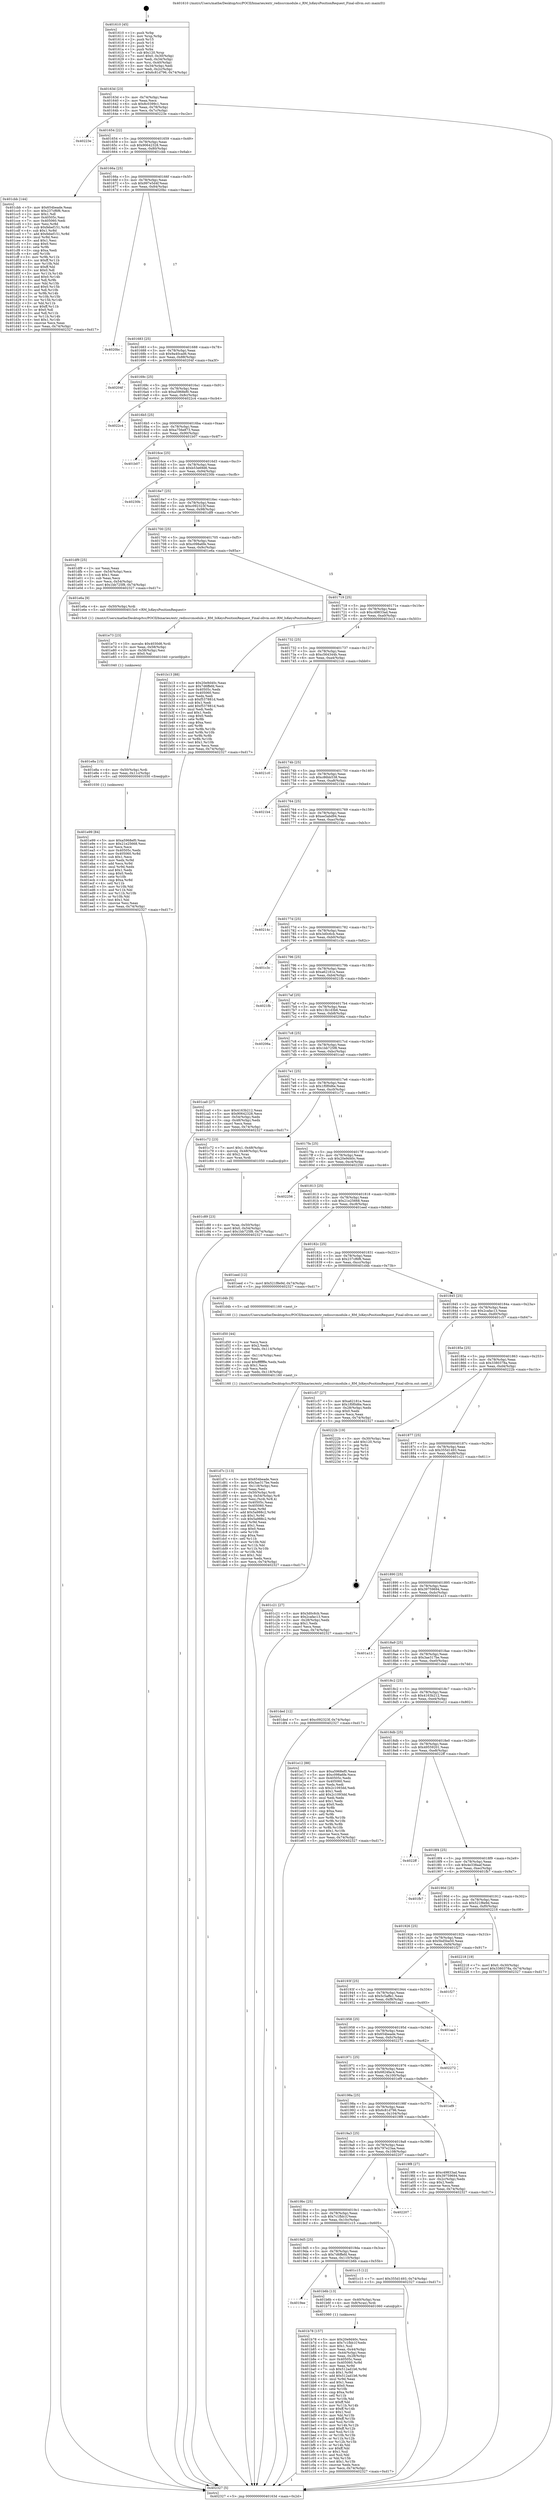 digraph "0x401610" {
  label = "0x401610 (/mnt/c/Users/mathe/Desktop/tcc/POCII/binaries/extr_redissrcmodule.c_RM_IsKeysPositionRequest_Final-ollvm.out::main(0))"
  labelloc = "t"
  node[shape=record]

  Entry [label="",width=0.3,height=0.3,shape=circle,fillcolor=black,style=filled]
  "0x40163d" [label="{
     0x40163d [23]\l
     | [instrs]\l
     &nbsp;&nbsp;0x40163d \<+3\>: mov -0x74(%rbp),%eax\l
     &nbsp;&nbsp;0x401640 \<+2\>: mov %eax,%ecx\l
     &nbsp;&nbsp;0x401642 \<+6\>: sub $0x8c0399c1,%ecx\l
     &nbsp;&nbsp;0x401648 \<+3\>: mov %eax,-0x78(%rbp)\l
     &nbsp;&nbsp;0x40164b \<+3\>: mov %ecx,-0x7c(%rbp)\l
     &nbsp;&nbsp;0x40164e \<+6\>: je 000000000040223e \<main+0xc2e\>\l
  }"]
  "0x40223e" [label="{
     0x40223e\l
  }", style=dashed]
  "0x401654" [label="{
     0x401654 [22]\l
     | [instrs]\l
     &nbsp;&nbsp;0x401654 \<+5\>: jmp 0000000000401659 \<main+0x49\>\l
     &nbsp;&nbsp;0x401659 \<+3\>: mov -0x78(%rbp),%eax\l
     &nbsp;&nbsp;0x40165c \<+5\>: sub $0x90642328,%eax\l
     &nbsp;&nbsp;0x401661 \<+3\>: mov %eax,-0x80(%rbp)\l
     &nbsp;&nbsp;0x401664 \<+6\>: je 0000000000401cbb \<main+0x6ab\>\l
  }"]
  Exit [label="",width=0.3,height=0.3,shape=circle,fillcolor=black,style=filled,peripheries=2]
  "0x401cbb" [label="{
     0x401cbb [144]\l
     | [instrs]\l
     &nbsp;&nbsp;0x401cbb \<+5\>: mov $0x654beade,%eax\l
     &nbsp;&nbsp;0x401cc0 \<+5\>: mov $0x237cf6f6,%ecx\l
     &nbsp;&nbsp;0x401cc5 \<+2\>: mov $0x1,%dl\l
     &nbsp;&nbsp;0x401cc7 \<+7\>: mov 0x40505c,%esi\l
     &nbsp;&nbsp;0x401cce \<+7\>: mov 0x405060,%edi\l
     &nbsp;&nbsp;0x401cd5 \<+3\>: mov %esi,%r8d\l
     &nbsp;&nbsp;0x401cd8 \<+7\>: sub $0xfebef151,%r8d\l
     &nbsp;&nbsp;0x401cdf \<+4\>: sub $0x1,%r8d\l
     &nbsp;&nbsp;0x401ce3 \<+7\>: add $0xfebef151,%r8d\l
     &nbsp;&nbsp;0x401cea \<+4\>: imul %r8d,%esi\l
     &nbsp;&nbsp;0x401cee \<+3\>: and $0x1,%esi\l
     &nbsp;&nbsp;0x401cf1 \<+3\>: cmp $0x0,%esi\l
     &nbsp;&nbsp;0x401cf4 \<+4\>: sete %r9b\l
     &nbsp;&nbsp;0x401cf8 \<+3\>: cmp $0xa,%edi\l
     &nbsp;&nbsp;0x401cfb \<+4\>: setl %r10b\l
     &nbsp;&nbsp;0x401cff \<+3\>: mov %r9b,%r11b\l
     &nbsp;&nbsp;0x401d02 \<+4\>: xor $0xff,%r11b\l
     &nbsp;&nbsp;0x401d06 \<+3\>: mov %r10b,%bl\l
     &nbsp;&nbsp;0x401d09 \<+3\>: xor $0xff,%bl\l
     &nbsp;&nbsp;0x401d0c \<+3\>: xor $0x0,%dl\l
     &nbsp;&nbsp;0x401d0f \<+3\>: mov %r11b,%r14b\l
     &nbsp;&nbsp;0x401d12 \<+4\>: and $0x0,%r14b\l
     &nbsp;&nbsp;0x401d16 \<+3\>: and %dl,%r9b\l
     &nbsp;&nbsp;0x401d19 \<+3\>: mov %bl,%r15b\l
     &nbsp;&nbsp;0x401d1c \<+4\>: and $0x0,%r15b\l
     &nbsp;&nbsp;0x401d20 \<+3\>: and %dl,%r10b\l
     &nbsp;&nbsp;0x401d23 \<+3\>: or %r9b,%r14b\l
     &nbsp;&nbsp;0x401d26 \<+3\>: or %r10b,%r15b\l
     &nbsp;&nbsp;0x401d29 \<+3\>: xor %r15b,%r14b\l
     &nbsp;&nbsp;0x401d2c \<+3\>: or %bl,%r11b\l
     &nbsp;&nbsp;0x401d2f \<+4\>: xor $0xff,%r11b\l
     &nbsp;&nbsp;0x401d33 \<+3\>: or $0x0,%dl\l
     &nbsp;&nbsp;0x401d36 \<+3\>: and %dl,%r11b\l
     &nbsp;&nbsp;0x401d39 \<+3\>: or %r11b,%r14b\l
     &nbsp;&nbsp;0x401d3c \<+4\>: test $0x1,%r14b\l
     &nbsp;&nbsp;0x401d40 \<+3\>: cmovne %ecx,%eax\l
     &nbsp;&nbsp;0x401d43 \<+3\>: mov %eax,-0x74(%rbp)\l
     &nbsp;&nbsp;0x401d46 \<+5\>: jmp 0000000000402327 \<main+0xd17\>\l
  }"]
  "0x40166a" [label="{
     0x40166a [25]\l
     | [instrs]\l
     &nbsp;&nbsp;0x40166a \<+5\>: jmp 000000000040166f \<main+0x5f\>\l
     &nbsp;&nbsp;0x40166f \<+3\>: mov -0x78(%rbp),%eax\l
     &nbsp;&nbsp;0x401672 \<+5\>: sub $0x997e5d4f,%eax\l
     &nbsp;&nbsp;0x401677 \<+6\>: mov %eax,-0x84(%rbp)\l
     &nbsp;&nbsp;0x40167d \<+6\>: je 00000000004020bc \<main+0xaac\>\l
  }"]
  "0x401e99" [label="{
     0x401e99 [84]\l
     | [instrs]\l
     &nbsp;&nbsp;0x401e99 \<+5\>: mov $0xa5968ef0,%eax\l
     &nbsp;&nbsp;0x401e9e \<+5\>: mov $0x21e25668,%esi\l
     &nbsp;&nbsp;0x401ea3 \<+2\>: xor %ecx,%ecx\l
     &nbsp;&nbsp;0x401ea5 \<+7\>: mov 0x40505c,%edx\l
     &nbsp;&nbsp;0x401eac \<+8\>: mov 0x405060,%r8d\l
     &nbsp;&nbsp;0x401eb4 \<+3\>: sub $0x1,%ecx\l
     &nbsp;&nbsp;0x401eb7 \<+3\>: mov %edx,%r9d\l
     &nbsp;&nbsp;0x401eba \<+3\>: add %ecx,%r9d\l
     &nbsp;&nbsp;0x401ebd \<+4\>: imul %r9d,%edx\l
     &nbsp;&nbsp;0x401ec1 \<+3\>: and $0x1,%edx\l
     &nbsp;&nbsp;0x401ec4 \<+3\>: cmp $0x0,%edx\l
     &nbsp;&nbsp;0x401ec7 \<+4\>: sete %r10b\l
     &nbsp;&nbsp;0x401ecb \<+4\>: cmp $0xa,%r8d\l
     &nbsp;&nbsp;0x401ecf \<+4\>: setl %r11b\l
     &nbsp;&nbsp;0x401ed3 \<+3\>: mov %r10b,%bl\l
     &nbsp;&nbsp;0x401ed6 \<+3\>: and %r11b,%bl\l
     &nbsp;&nbsp;0x401ed9 \<+3\>: xor %r11b,%r10b\l
     &nbsp;&nbsp;0x401edc \<+3\>: or %r10b,%bl\l
     &nbsp;&nbsp;0x401edf \<+3\>: test $0x1,%bl\l
     &nbsp;&nbsp;0x401ee2 \<+3\>: cmovne %esi,%eax\l
     &nbsp;&nbsp;0x401ee5 \<+3\>: mov %eax,-0x74(%rbp)\l
     &nbsp;&nbsp;0x401ee8 \<+5\>: jmp 0000000000402327 \<main+0xd17\>\l
  }"]
  "0x4020bc" [label="{
     0x4020bc\l
  }", style=dashed]
  "0x401683" [label="{
     0x401683 [25]\l
     | [instrs]\l
     &nbsp;&nbsp;0x401683 \<+5\>: jmp 0000000000401688 \<main+0x78\>\l
     &nbsp;&nbsp;0x401688 \<+3\>: mov -0x78(%rbp),%eax\l
     &nbsp;&nbsp;0x40168b \<+5\>: sub $0x9a40cad6,%eax\l
     &nbsp;&nbsp;0x401690 \<+6\>: mov %eax,-0x88(%rbp)\l
     &nbsp;&nbsp;0x401696 \<+6\>: je 000000000040204f \<main+0xa3f\>\l
  }"]
  "0x401e8a" [label="{
     0x401e8a [15]\l
     | [instrs]\l
     &nbsp;&nbsp;0x401e8a \<+4\>: mov -0x50(%rbp),%rdi\l
     &nbsp;&nbsp;0x401e8e \<+6\>: mov %eax,-0x11c(%rbp)\l
     &nbsp;&nbsp;0x401e94 \<+5\>: call 0000000000401030 \<free@plt\>\l
     | [calls]\l
     &nbsp;&nbsp;0x401030 \{1\} (unknown)\l
  }"]
  "0x40204f" [label="{
     0x40204f\l
  }", style=dashed]
  "0x40169c" [label="{
     0x40169c [25]\l
     | [instrs]\l
     &nbsp;&nbsp;0x40169c \<+5\>: jmp 00000000004016a1 \<main+0x91\>\l
     &nbsp;&nbsp;0x4016a1 \<+3\>: mov -0x78(%rbp),%eax\l
     &nbsp;&nbsp;0x4016a4 \<+5\>: sub $0xa5968ef0,%eax\l
     &nbsp;&nbsp;0x4016a9 \<+6\>: mov %eax,-0x8c(%rbp)\l
     &nbsp;&nbsp;0x4016af \<+6\>: je 00000000004022c4 \<main+0xcb4\>\l
  }"]
  "0x401e73" [label="{
     0x401e73 [23]\l
     | [instrs]\l
     &nbsp;&nbsp;0x401e73 \<+10\>: movabs $0x4030d6,%rdi\l
     &nbsp;&nbsp;0x401e7d \<+3\>: mov %eax,-0x58(%rbp)\l
     &nbsp;&nbsp;0x401e80 \<+3\>: mov -0x58(%rbp),%esi\l
     &nbsp;&nbsp;0x401e83 \<+2\>: mov $0x0,%al\l
     &nbsp;&nbsp;0x401e85 \<+5\>: call 0000000000401040 \<printf@plt\>\l
     | [calls]\l
     &nbsp;&nbsp;0x401040 \{1\} (unknown)\l
  }"]
  "0x4022c4" [label="{
     0x4022c4\l
  }", style=dashed]
  "0x4016b5" [label="{
     0x4016b5 [25]\l
     | [instrs]\l
     &nbsp;&nbsp;0x4016b5 \<+5\>: jmp 00000000004016ba \<main+0xaa\>\l
     &nbsp;&nbsp;0x4016ba \<+3\>: mov -0x78(%rbp),%eax\l
     &nbsp;&nbsp;0x4016bd \<+5\>: sub $0xa756e873,%eax\l
     &nbsp;&nbsp;0x4016c2 \<+6\>: mov %eax,-0x90(%rbp)\l
     &nbsp;&nbsp;0x4016c8 \<+6\>: je 0000000000401b07 \<main+0x4f7\>\l
  }"]
  "0x401d7c" [label="{
     0x401d7c [113]\l
     | [instrs]\l
     &nbsp;&nbsp;0x401d7c \<+5\>: mov $0x654beade,%ecx\l
     &nbsp;&nbsp;0x401d81 \<+5\>: mov $0x3ae317be,%edx\l
     &nbsp;&nbsp;0x401d86 \<+6\>: mov -0x118(%rbp),%esi\l
     &nbsp;&nbsp;0x401d8c \<+3\>: imul %eax,%esi\l
     &nbsp;&nbsp;0x401d8f \<+4\>: mov -0x50(%rbp),%rdi\l
     &nbsp;&nbsp;0x401d93 \<+4\>: movslq -0x54(%rbp),%r8\l
     &nbsp;&nbsp;0x401d97 \<+4\>: mov %esi,(%rdi,%r8,4)\l
     &nbsp;&nbsp;0x401d9b \<+7\>: mov 0x40505c,%eax\l
     &nbsp;&nbsp;0x401da2 \<+7\>: mov 0x405060,%esi\l
     &nbsp;&nbsp;0x401da9 \<+3\>: mov %eax,%r9d\l
     &nbsp;&nbsp;0x401dac \<+7\>: add $0x5a988c2,%r9d\l
     &nbsp;&nbsp;0x401db3 \<+4\>: sub $0x1,%r9d\l
     &nbsp;&nbsp;0x401db7 \<+7\>: sub $0x5a988c2,%r9d\l
     &nbsp;&nbsp;0x401dbe \<+4\>: imul %r9d,%eax\l
     &nbsp;&nbsp;0x401dc2 \<+3\>: and $0x1,%eax\l
     &nbsp;&nbsp;0x401dc5 \<+3\>: cmp $0x0,%eax\l
     &nbsp;&nbsp;0x401dc8 \<+4\>: sete %r10b\l
     &nbsp;&nbsp;0x401dcc \<+3\>: cmp $0xa,%esi\l
     &nbsp;&nbsp;0x401dcf \<+4\>: setl %r11b\l
     &nbsp;&nbsp;0x401dd3 \<+3\>: mov %r10b,%bl\l
     &nbsp;&nbsp;0x401dd6 \<+3\>: and %r11b,%bl\l
     &nbsp;&nbsp;0x401dd9 \<+3\>: xor %r11b,%r10b\l
     &nbsp;&nbsp;0x401ddc \<+3\>: or %r10b,%bl\l
     &nbsp;&nbsp;0x401ddf \<+3\>: test $0x1,%bl\l
     &nbsp;&nbsp;0x401de2 \<+3\>: cmovne %edx,%ecx\l
     &nbsp;&nbsp;0x401de5 \<+3\>: mov %ecx,-0x74(%rbp)\l
     &nbsp;&nbsp;0x401de8 \<+5\>: jmp 0000000000402327 \<main+0xd17\>\l
  }"]
  "0x401b07" [label="{
     0x401b07\l
  }", style=dashed]
  "0x4016ce" [label="{
     0x4016ce [25]\l
     | [instrs]\l
     &nbsp;&nbsp;0x4016ce \<+5\>: jmp 00000000004016d3 \<main+0xc3\>\l
     &nbsp;&nbsp;0x4016d3 \<+3\>: mov -0x78(%rbp),%eax\l
     &nbsp;&nbsp;0x4016d6 \<+5\>: sub $0xb53e69d6,%eax\l
     &nbsp;&nbsp;0x4016db \<+6\>: mov %eax,-0x94(%rbp)\l
     &nbsp;&nbsp;0x4016e1 \<+6\>: je 000000000040230b \<main+0xcfb\>\l
  }"]
  "0x401d50" [label="{
     0x401d50 [44]\l
     | [instrs]\l
     &nbsp;&nbsp;0x401d50 \<+2\>: xor %ecx,%ecx\l
     &nbsp;&nbsp;0x401d52 \<+5\>: mov $0x2,%edx\l
     &nbsp;&nbsp;0x401d57 \<+6\>: mov %edx,-0x114(%rbp)\l
     &nbsp;&nbsp;0x401d5d \<+1\>: cltd\l
     &nbsp;&nbsp;0x401d5e \<+6\>: mov -0x114(%rbp),%esi\l
     &nbsp;&nbsp;0x401d64 \<+2\>: idiv %esi\l
     &nbsp;&nbsp;0x401d66 \<+6\>: imul $0xfffffffe,%edx,%edx\l
     &nbsp;&nbsp;0x401d6c \<+3\>: sub $0x1,%ecx\l
     &nbsp;&nbsp;0x401d6f \<+2\>: sub %ecx,%edx\l
     &nbsp;&nbsp;0x401d71 \<+6\>: mov %edx,-0x118(%rbp)\l
     &nbsp;&nbsp;0x401d77 \<+5\>: call 0000000000401160 \<next_i\>\l
     | [calls]\l
     &nbsp;&nbsp;0x401160 \{1\} (/mnt/c/Users/mathe/Desktop/tcc/POCII/binaries/extr_redissrcmodule.c_RM_IsKeysPositionRequest_Final-ollvm.out::next_i)\l
  }"]
  "0x40230b" [label="{
     0x40230b\l
  }", style=dashed]
  "0x4016e7" [label="{
     0x4016e7 [25]\l
     | [instrs]\l
     &nbsp;&nbsp;0x4016e7 \<+5\>: jmp 00000000004016ec \<main+0xdc\>\l
     &nbsp;&nbsp;0x4016ec \<+3\>: mov -0x78(%rbp),%eax\l
     &nbsp;&nbsp;0x4016ef \<+5\>: sub $0xc092323f,%eax\l
     &nbsp;&nbsp;0x4016f4 \<+6\>: mov %eax,-0x98(%rbp)\l
     &nbsp;&nbsp;0x4016fa \<+6\>: je 0000000000401df9 \<main+0x7e9\>\l
  }"]
  "0x401c89" [label="{
     0x401c89 [23]\l
     | [instrs]\l
     &nbsp;&nbsp;0x401c89 \<+4\>: mov %rax,-0x50(%rbp)\l
     &nbsp;&nbsp;0x401c8d \<+7\>: movl $0x0,-0x54(%rbp)\l
     &nbsp;&nbsp;0x401c94 \<+7\>: movl $0x1bb725f8,-0x74(%rbp)\l
     &nbsp;&nbsp;0x401c9b \<+5\>: jmp 0000000000402327 \<main+0xd17\>\l
  }"]
  "0x401df9" [label="{
     0x401df9 [25]\l
     | [instrs]\l
     &nbsp;&nbsp;0x401df9 \<+2\>: xor %eax,%eax\l
     &nbsp;&nbsp;0x401dfb \<+3\>: mov -0x54(%rbp),%ecx\l
     &nbsp;&nbsp;0x401dfe \<+3\>: sub $0x1,%eax\l
     &nbsp;&nbsp;0x401e01 \<+2\>: sub %eax,%ecx\l
     &nbsp;&nbsp;0x401e03 \<+3\>: mov %ecx,-0x54(%rbp)\l
     &nbsp;&nbsp;0x401e06 \<+7\>: movl $0x1bb725f8,-0x74(%rbp)\l
     &nbsp;&nbsp;0x401e0d \<+5\>: jmp 0000000000402327 \<main+0xd17\>\l
  }"]
  "0x401700" [label="{
     0x401700 [25]\l
     | [instrs]\l
     &nbsp;&nbsp;0x401700 \<+5\>: jmp 0000000000401705 \<main+0xf5\>\l
     &nbsp;&nbsp;0x401705 \<+3\>: mov -0x78(%rbp),%eax\l
     &nbsp;&nbsp;0x401708 \<+5\>: sub $0xc098a6fe,%eax\l
     &nbsp;&nbsp;0x40170d \<+6\>: mov %eax,-0x9c(%rbp)\l
     &nbsp;&nbsp;0x401713 \<+6\>: je 0000000000401e6a \<main+0x85a\>\l
  }"]
  "0x401b78" [label="{
     0x401b78 [157]\l
     | [instrs]\l
     &nbsp;&nbsp;0x401b78 \<+5\>: mov $0x20e9d40c,%ecx\l
     &nbsp;&nbsp;0x401b7d \<+5\>: mov $0x7c1fbb1f,%edx\l
     &nbsp;&nbsp;0x401b82 \<+3\>: mov $0x1,%sil\l
     &nbsp;&nbsp;0x401b85 \<+3\>: mov %eax,-0x44(%rbp)\l
     &nbsp;&nbsp;0x401b88 \<+3\>: mov -0x44(%rbp),%eax\l
     &nbsp;&nbsp;0x401b8b \<+3\>: mov %eax,-0x28(%rbp)\l
     &nbsp;&nbsp;0x401b8e \<+7\>: mov 0x40505c,%eax\l
     &nbsp;&nbsp;0x401b95 \<+8\>: mov 0x405060,%r8d\l
     &nbsp;&nbsp;0x401b9d \<+3\>: mov %eax,%r9d\l
     &nbsp;&nbsp;0x401ba0 \<+7\>: sub $0x512ad1b6,%r9d\l
     &nbsp;&nbsp;0x401ba7 \<+4\>: sub $0x1,%r9d\l
     &nbsp;&nbsp;0x401bab \<+7\>: add $0x512ad1b6,%r9d\l
     &nbsp;&nbsp;0x401bb2 \<+4\>: imul %r9d,%eax\l
     &nbsp;&nbsp;0x401bb6 \<+3\>: and $0x1,%eax\l
     &nbsp;&nbsp;0x401bb9 \<+3\>: cmp $0x0,%eax\l
     &nbsp;&nbsp;0x401bbc \<+4\>: sete %r10b\l
     &nbsp;&nbsp;0x401bc0 \<+4\>: cmp $0xa,%r8d\l
     &nbsp;&nbsp;0x401bc4 \<+4\>: setl %r11b\l
     &nbsp;&nbsp;0x401bc8 \<+3\>: mov %r10b,%bl\l
     &nbsp;&nbsp;0x401bcb \<+3\>: xor $0xff,%bl\l
     &nbsp;&nbsp;0x401bce \<+3\>: mov %r11b,%r14b\l
     &nbsp;&nbsp;0x401bd1 \<+4\>: xor $0xff,%r14b\l
     &nbsp;&nbsp;0x401bd5 \<+4\>: xor $0x1,%sil\l
     &nbsp;&nbsp;0x401bd9 \<+3\>: mov %bl,%r15b\l
     &nbsp;&nbsp;0x401bdc \<+4\>: and $0xff,%r15b\l
     &nbsp;&nbsp;0x401be0 \<+3\>: and %sil,%r10b\l
     &nbsp;&nbsp;0x401be3 \<+3\>: mov %r14b,%r12b\l
     &nbsp;&nbsp;0x401be6 \<+4\>: and $0xff,%r12b\l
     &nbsp;&nbsp;0x401bea \<+3\>: and %sil,%r11b\l
     &nbsp;&nbsp;0x401bed \<+3\>: or %r10b,%r15b\l
     &nbsp;&nbsp;0x401bf0 \<+3\>: or %r11b,%r12b\l
     &nbsp;&nbsp;0x401bf3 \<+3\>: xor %r12b,%r15b\l
     &nbsp;&nbsp;0x401bf6 \<+3\>: or %r14b,%bl\l
     &nbsp;&nbsp;0x401bf9 \<+3\>: xor $0xff,%bl\l
     &nbsp;&nbsp;0x401bfc \<+4\>: or $0x1,%sil\l
     &nbsp;&nbsp;0x401c00 \<+3\>: and %sil,%bl\l
     &nbsp;&nbsp;0x401c03 \<+3\>: or %bl,%r15b\l
     &nbsp;&nbsp;0x401c06 \<+4\>: test $0x1,%r15b\l
     &nbsp;&nbsp;0x401c0a \<+3\>: cmovne %edx,%ecx\l
     &nbsp;&nbsp;0x401c0d \<+3\>: mov %ecx,-0x74(%rbp)\l
     &nbsp;&nbsp;0x401c10 \<+5\>: jmp 0000000000402327 \<main+0xd17\>\l
  }"]
  "0x401e6a" [label="{
     0x401e6a [9]\l
     | [instrs]\l
     &nbsp;&nbsp;0x401e6a \<+4\>: mov -0x50(%rbp),%rdi\l
     &nbsp;&nbsp;0x401e6e \<+5\>: call 00000000004015c0 \<RM_IsKeysPositionRequest\>\l
     | [calls]\l
     &nbsp;&nbsp;0x4015c0 \{1\} (/mnt/c/Users/mathe/Desktop/tcc/POCII/binaries/extr_redissrcmodule.c_RM_IsKeysPositionRequest_Final-ollvm.out::RM_IsKeysPositionRequest)\l
  }"]
  "0x401719" [label="{
     0x401719 [25]\l
     | [instrs]\l
     &nbsp;&nbsp;0x401719 \<+5\>: jmp 000000000040171e \<main+0x10e\>\l
     &nbsp;&nbsp;0x40171e \<+3\>: mov -0x78(%rbp),%eax\l
     &nbsp;&nbsp;0x401721 \<+5\>: sub $0xc49833ad,%eax\l
     &nbsp;&nbsp;0x401726 \<+6\>: mov %eax,-0xa0(%rbp)\l
     &nbsp;&nbsp;0x40172c \<+6\>: je 0000000000401b13 \<main+0x503\>\l
  }"]
  "0x4019ee" [label="{
     0x4019ee\l
  }", style=dashed]
  "0x401b13" [label="{
     0x401b13 [88]\l
     | [instrs]\l
     &nbsp;&nbsp;0x401b13 \<+5\>: mov $0x20e9d40c,%eax\l
     &nbsp;&nbsp;0x401b18 \<+5\>: mov $0x7d6ffefd,%ecx\l
     &nbsp;&nbsp;0x401b1d \<+7\>: mov 0x40505c,%edx\l
     &nbsp;&nbsp;0x401b24 \<+7\>: mov 0x405060,%esi\l
     &nbsp;&nbsp;0x401b2b \<+2\>: mov %edx,%edi\l
     &nbsp;&nbsp;0x401b2d \<+6\>: sub $0xf537881d,%edi\l
     &nbsp;&nbsp;0x401b33 \<+3\>: sub $0x1,%edi\l
     &nbsp;&nbsp;0x401b36 \<+6\>: add $0xf537881d,%edi\l
     &nbsp;&nbsp;0x401b3c \<+3\>: imul %edi,%edx\l
     &nbsp;&nbsp;0x401b3f \<+3\>: and $0x1,%edx\l
     &nbsp;&nbsp;0x401b42 \<+3\>: cmp $0x0,%edx\l
     &nbsp;&nbsp;0x401b45 \<+4\>: sete %r8b\l
     &nbsp;&nbsp;0x401b49 \<+3\>: cmp $0xa,%esi\l
     &nbsp;&nbsp;0x401b4c \<+4\>: setl %r9b\l
     &nbsp;&nbsp;0x401b50 \<+3\>: mov %r8b,%r10b\l
     &nbsp;&nbsp;0x401b53 \<+3\>: and %r9b,%r10b\l
     &nbsp;&nbsp;0x401b56 \<+3\>: xor %r9b,%r8b\l
     &nbsp;&nbsp;0x401b59 \<+3\>: or %r8b,%r10b\l
     &nbsp;&nbsp;0x401b5c \<+4\>: test $0x1,%r10b\l
     &nbsp;&nbsp;0x401b60 \<+3\>: cmovne %ecx,%eax\l
     &nbsp;&nbsp;0x401b63 \<+3\>: mov %eax,-0x74(%rbp)\l
     &nbsp;&nbsp;0x401b66 \<+5\>: jmp 0000000000402327 \<main+0xd17\>\l
  }"]
  "0x401732" [label="{
     0x401732 [25]\l
     | [instrs]\l
     &nbsp;&nbsp;0x401732 \<+5\>: jmp 0000000000401737 \<main+0x127\>\l
     &nbsp;&nbsp;0x401737 \<+3\>: mov -0x78(%rbp),%eax\l
     &nbsp;&nbsp;0x40173a \<+5\>: sub $0xc564344b,%eax\l
     &nbsp;&nbsp;0x40173f \<+6\>: mov %eax,-0xa4(%rbp)\l
     &nbsp;&nbsp;0x401745 \<+6\>: je 00000000004021c0 \<main+0xbb0\>\l
  }"]
  "0x401b6b" [label="{
     0x401b6b [13]\l
     | [instrs]\l
     &nbsp;&nbsp;0x401b6b \<+4\>: mov -0x40(%rbp),%rax\l
     &nbsp;&nbsp;0x401b6f \<+4\>: mov 0x8(%rax),%rdi\l
     &nbsp;&nbsp;0x401b73 \<+5\>: call 0000000000401060 \<atoi@plt\>\l
     | [calls]\l
     &nbsp;&nbsp;0x401060 \{1\} (unknown)\l
  }"]
  "0x4021c0" [label="{
     0x4021c0\l
  }", style=dashed]
  "0x40174b" [label="{
     0x40174b [25]\l
     | [instrs]\l
     &nbsp;&nbsp;0x40174b \<+5\>: jmp 0000000000401750 \<main+0x140\>\l
     &nbsp;&nbsp;0x401750 \<+3\>: mov -0x78(%rbp),%eax\l
     &nbsp;&nbsp;0x401753 \<+5\>: sub $0xc86bb538,%eax\l
     &nbsp;&nbsp;0x401758 \<+6\>: mov %eax,-0xa8(%rbp)\l
     &nbsp;&nbsp;0x40175e \<+6\>: je 00000000004021b4 \<main+0xba4\>\l
  }"]
  "0x4019d5" [label="{
     0x4019d5 [25]\l
     | [instrs]\l
     &nbsp;&nbsp;0x4019d5 \<+5\>: jmp 00000000004019da \<main+0x3ca\>\l
     &nbsp;&nbsp;0x4019da \<+3\>: mov -0x78(%rbp),%eax\l
     &nbsp;&nbsp;0x4019dd \<+5\>: sub $0x7d6ffefd,%eax\l
     &nbsp;&nbsp;0x4019e2 \<+6\>: mov %eax,-0x110(%rbp)\l
     &nbsp;&nbsp;0x4019e8 \<+6\>: je 0000000000401b6b \<main+0x55b\>\l
  }"]
  "0x4021b4" [label="{
     0x4021b4\l
  }", style=dashed]
  "0x401764" [label="{
     0x401764 [25]\l
     | [instrs]\l
     &nbsp;&nbsp;0x401764 \<+5\>: jmp 0000000000401769 \<main+0x159\>\l
     &nbsp;&nbsp;0x401769 \<+3\>: mov -0x78(%rbp),%eax\l
     &nbsp;&nbsp;0x40176c \<+5\>: sub $0xee5abd94,%eax\l
     &nbsp;&nbsp;0x401771 \<+6\>: mov %eax,-0xac(%rbp)\l
     &nbsp;&nbsp;0x401777 \<+6\>: je 000000000040214c \<main+0xb3c\>\l
  }"]
  "0x401c15" [label="{
     0x401c15 [12]\l
     | [instrs]\l
     &nbsp;&nbsp;0x401c15 \<+7\>: movl $0x355d1493,-0x74(%rbp)\l
     &nbsp;&nbsp;0x401c1c \<+5\>: jmp 0000000000402327 \<main+0xd17\>\l
  }"]
  "0x40214c" [label="{
     0x40214c\l
  }", style=dashed]
  "0x40177d" [label="{
     0x40177d [25]\l
     | [instrs]\l
     &nbsp;&nbsp;0x40177d \<+5\>: jmp 0000000000401782 \<main+0x172\>\l
     &nbsp;&nbsp;0x401782 \<+3\>: mov -0x78(%rbp),%eax\l
     &nbsp;&nbsp;0x401785 \<+5\>: sub $0x3d0c6cb,%eax\l
     &nbsp;&nbsp;0x40178a \<+6\>: mov %eax,-0xb0(%rbp)\l
     &nbsp;&nbsp;0x401790 \<+6\>: je 0000000000401c3c \<main+0x62c\>\l
  }"]
  "0x4019bc" [label="{
     0x4019bc [25]\l
     | [instrs]\l
     &nbsp;&nbsp;0x4019bc \<+5\>: jmp 00000000004019c1 \<main+0x3b1\>\l
     &nbsp;&nbsp;0x4019c1 \<+3\>: mov -0x78(%rbp),%eax\l
     &nbsp;&nbsp;0x4019c4 \<+5\>: sub $0x7c1fbb1f,%eax\l
     &nbsp;&nbsp;0x4019c9 \<+6\>: mov %eax,-0x10c(%rbp)\l
     &nbsp;&nbsp;0x4019cf \<+6\>: je 0000000000401c15 \<main+0x605\>\l
  }"]
  "0x401c3c" [label="{
     0x401c3c\l
  }", style=dashed]
  "0x401796" [label="{
     0x401796 [25]\l
     | [instrs]\l
     &nbsp;&nbsp;0x401796 \<+5\>: jmp 000000000040179b \<main+0x18b\>\l
     &nbsp;&nbsp;0x40179b \<+3\>: mov -0x78(%rbp),%eax\l
     &nbsp;&nbsp;0x40179e \<+5\>: sub $0xa62181e,%eax\l
     &nbsp;&nbsp;0x4017a3 \<+6\>: mov %eax,-0xb4(%rbp)\l
     &nbsp;&nbsp;0x4017a9 \<+6\>: je 00000000004021fb \<main+0xbeb\>\l
  }"]
  "0x402207" [label="{
     0x402207\l
  }", style=dashed]
  "0x4021fb" [label="{
     0x4021fb\l
  }", style=dashed]
  "0x4017af" [label="{
     0x4017af [25]\l
     | [instrs]\l
     &nbsp;&nbsp;0x4017af \<+5\>: jmp 00000000004017b4 \<main+0x1a4\>\l
     &nbsp;&nbsp;0x4017b4 \<+3\>: mov -0x78(%rbp),%eax\l
     &nbsp;&nbsp;0x4017b7 \<+5\>: sub $0x13b1d3b6,%eax\l
     &nbsp;&nbsp;0x4017bc \<+6\>: mov %eax,-0xb8(%rbp)\l
     &nbsp;&nbsp;0x4017c2 \<+6\>: je 000000000040206a \<main+0xa5a\>\l
  }"]
  "0x401610" [label="{
     0x401610 [45]\l
     | [instrs]\l
     &nbsp;&nbsp;0x401610 \<+1\>: push %rbp\l
     &nbsp;&nbsp;0x401611 \<+3\>: mov %rsp,%rbp\l
     &nbsp;&nbsp;0x401614 \<+2\>: push %r15\l
     &nbsp;&nbsp;0x401616 \<+2\>: push %r14\l
     &nbsp;&nbsp;0x401618 \<+2\>: push %r12\l
     &nbsp;&nbsp;0x40161a \<+1\>: push %rbx\l
     &nbsp;&nbsp;0x40161b \<+7\>: sub $0x120,%rsp\l
     &nbsp;&nbsp;0x401622 \<+7\>: movl $0x0,-0x30(%rbp)\l
     &nbsp;&nbsp;0x401629 \<+3\>: mov %edi,-0x34(%rbp)\l
     &nbsp;&nbsp;0x40162c \<+4\>: mov %rsi,-0x40(%rbp)\l
     &nbsp;&nbsp;0x401630 \<+3\>: mov -0x34(%rbp),%edi\l
     &nbsp;&nbsp;0x401633 \<+3\>: mov %edi,-0x2c(%rbp)\l
     &nbsp;&nbsp;0x401636 \<+7\>: movl $0x6c81d796,-0x74(%rbp)\l
  }"]
  "0x40206a" [label="{
     0x40206a\l
  }", style=dashed]
  "0x4017c8" [label="{
     0x4017c8 [25]\l
     | [instrs]\l
     &nbsp;&nbsp;0x4017c8 \<+5\>: jmp 00000000004017cd \<main+0x1bd\>\l
     &nbsp;&nbsp;0x4017cd \<+3\>: mov -0x78(%rbp),%eax\l
     &nbsp;&nbsp;0x4017d0 \<+5\>: sub $0x1bb725f8,%eax\l
     &nbsp;&nbsp;0x4017d5 \<+6\>: mov %eax,-0xbc(%rbp)\l
     &nbsp;&nbsp;0x4017db \<+6\>: je 0000000000401ca0 \<main+0x690\>\l
  }"]
  "0x402327" [label="{
     0x402327 [5]\l
     | [instrs]\l
     &nbsp;&nbsp;0x402327 \<+5\>: jmp 000000000040163d \<main+0x2d\>\l
  }"]
  "0x401ca0" [label="{
     0x401ca0 [27]\l
     | [instrs]\l
     &nbsp;&nbsp;0x401ca0 \<+5\>: mov $0x4163b212,%eax\l
     &nbsp;&nbsp;0x401ca5 \<+5\>: mov $0x90642328,%ecx\l
     &nbsp;&nbsp;0x401caa \<+3\>: mov -0x54(%rbp),%edx\l
     &nbsp;&nbsp;0x401cad \<+3\>: cmp -0x48(%rbp),%edx\l
     &nbsp;&nbsp;0x401cb0 \<+3\>: cmovl %ecx,%eax\l
     &nbsp;&nbsp;0x401cb3 \<+3\>: mov %eax,-0x74(%rbp)\l
     &nbsp;&nbsp;0x401cb6 \<+5\>: jmp 0000000000402327 \<main+0xd17\>\l
  }"]
  "0x4017e1" [label="{
     0x4017e1 [25]\l
     | [instrs]\l
     &nbsp;&nbsp;0x4017e1 \<+5\>: jmp 00000000004017e6 \<main+0x1d6\>\l
     &nbsp;&nbsp;0x4017e6 \<+3\>: mov -0x78(%rbp),%eax\l
     &nbsp;&nbsp;0x4017e9 \<+5\>: sub $0x1f0f0d6e,%eax\l
     &nbsp;&nbsp;0x4017ee \<+6\>: mov %eax,-0xc0(%rbp)\l
     &nbsp;&nbsp;0x4017f4 \<+6\>: je 0000000000401c72 \<main+0x662\>\l
  }"]
  "0x4019a3" [label="{
     0x4019a3 [25]\l
     | [instrs]\l
     &nbsp;&nbsp;0x4019a3 \<+5\>: jmp 00000000004019a8 \<main+0x398\>\l
     &nbsp;&nbsp;0x4019a8 \<+3\>: mov -0x78(%rbp),%eax\l
     &nbsp;&nbsp;0x4019ab \<+5\>: sub $0x797e23aa,%eax\l
     &nbsp;&nbsp;0x4019b0 \<+6\>: mov %eax,-0x108(%rbp)\l
     &nbsp;&nbsp;0x4019b6 \<+6\>: je 0000000000402207 \<main+0xbf7\>\l
  }"]
  "0x401c72" [label="{
     0x401c72 [23]\l
     | [instrs]\l
     &nbsp;&nbsp;0x401c72 \<+7\>: movl $0x1,-0x48(%rbp)\l
     &nbsp;&nbsp;0x401c79 \<+4\>: movslq -0x48(%rbp),%rax\l
     &nbsp;&nbsp;0x401c7d \<+4\>: shl $0x2,%rax\l
     &nbsp;&nbsp;0x401c81 \<+3\>: mov %rax,%rdi\l
     &nbsp;&nbsp;0x401c84 \<+5\>: call 0000000000401050 \<malloc@plt\>\l
     | [calls]\l
     &nbsp;&nbsp;0x401050 \{1\} (unknown)\l
  }"]
  "0x4017fa" [label="{
     0x4017fa [25]\l
     | [instrs]\l
     &nbsp;&nbsp;0x4017fa \<+5\>: jmp 00000000004017ff \<main+0x1ef\>\l
     &nbsp;&nbsp;0x4017ff \<+3\>: mov -0x78(%rbp),%eax\l
     &nbsp;&nbsp;0x401802 \<+5\>: sub $0x20e9d40c,%eax\l
     &nbsp;&nbsp;0x401807 \<+6\>: mov %eax,-0xc4(%rbp)\l
     &nbsp;&nbsp;0x40180d \<+6\>: je 0000000000402256 \<main+0xc46\>\l
  }"]
  "0x4019f8" [label="{
     0x4019f8 [27]\l
     | [instrs]\l
     &nbsp;&nbsp;0x4019f8 \<+5\>: mov $0xc49833ad,%eax\l
     &nbsp;&nbsp;0x4019fd \<+5\>: mov $0x39759694,%ecx\l
     &nbsp;&nbsp;0x401a02 \<+3\>: mov -0x2c(%rbp),%edx\l
     &nbsp;&nbsp;0x401a05 \<+3\>: cmp $0x2,%edx\l
     &nbsp;&nbsp;0x401a08 \<+3\>: cmovne %ecx,%eax\l
     &nbsp;&nbsp;0x401a0b \<+3\>: mov %eax,-0x74(%rbp)\l
     &nbsp;&nbsp;0x401a0e \<+5\>: jmp 0000000000402327 \<main+0xd17\>\l
  }"]
  "0x402256" [label="{
     0x402256\l
  }", style=dashed]
  "0x401813" [label="{
     0x401813 [25]\l
     | [instrs]\l
     &nbsp;&nbsp;0x401813 \<+5\>: jmp 0000000000401818 \<main+0x208\>\l
     &nbsp;&nbsp;0x401818 \<+3\>: mov -0x78(%rbp),%eax\l
     &nbsp;&nbsp;0x40181b \<+5\>: sub $0x21e25668,%eax\l
     &nbsp;&nbsp;0x401820 \<+6\>: mov %eax,-0xc8(%rbp)\l
     &nbsp;&nbsp;0x401826 \<+6\>: je 0000000000401eed \<main+0x8dd\>\l
  }"]
  "0x40198a" [label="{
     0x40198a [25]\l
     | [instrs]\l
     &nbsp;&nbsp;0x40198a \<+5\>: jmp 000000000040198f \<main+0x37f\>\l
     &nbsp;&nbsp;0x40198f \<+3\>: mov -0x78(%rbp),%eax\l
     &nbsp;&nbsp;0x401992 \<+5\>: sub $0x6c81d796,%eax\l
     &nbsp;&nbsp;0x401997 \<+6\>: mov %eax,-0x104(%rbp)\l
     &nbsp;&nbsp;0x40199d \<+6\>: je 00000000004019f8 \<main+0x3e8\>\l
  }"]
  "0x401eed" [label="{
     0x401eed [12]\l
     | [instrs]\l
     &nbsp;&nbsp;0x401eed \<+7\>: movl $0x521f8e9d,-0x74(%rbp)\l
     &nbsp;&nbsp;0x401ef4 \<+5\>: jmp 0000000000402327 \<main+0xd17\>\l
  }"]
  "0x40182c" [label="{
     0x40182c [25]\l
     | [instrs]\l
     &nbsp;&nbsp;0x40182c \<+5\>: jmp 0000000000401831 \<main+0x221\>\l
     &nbsp;&nbsp;0x401831 \<+3\>: mov -0x78(%rbp),%eax\l
     &nbsp;&nbsp;0x401834 \<+5\>: sub $0x237cf6f6,%eax\l
     &nbsp;&nbsp;0x401839 \<+6\>: mov %eax,-0xcc(%rbp)\l
     &nbsp;&nbsp;0x40183f \<+6\>: je 0000000000401d4b \<main+0x73b\>\l
  }"]
  "0x401ef9" [label="{
     0x401ef9\l
  }", style=dashed]
  "0x401d4b" [label="{
     0x401d4b [5]\l
     | [instrs]\l
     &nbsp;&nbsp;0x401d4b \<+5\>: call 0000000000401160 \<next_i\>\l
     | [calls]\l
     &nbsp;&nbsp;0x401160 \{1\} (/mnt/c/Users/mathe/Desktop/tcc/POCII/binaries/extr_redissrcmodule.c_RM_IsKeysPositionRequest_Final-ollvm.out::next_i)\l
  }"]
  "0x401845" [label="{
     0x401845 [25]\l
     | [instrs]\l
     &nbsp;&nbsp;0x401845 \<+5\>: jmp 000000000040184a \<main+0x23a\>\l
     &nbsp;&nbsp;0x40184a \<+3\>: mov -0x78(%rbp),%eax\l
     &nbsp;&nbsp;0x40184d \<+5\>: sub $0x2cafac13,%eax\l
     &nbsp;&nbsp;0x401852 \<+6\>: mov %eax,-0xd0(%rbp)\l
     &nbsp;&nbsp;0x401858 \<+6\>: je 0000000000401c57 \<main+0x647\>\l
  }"]
  "0x401971" [label="{
     0x401971 [25]\l
     | [instrs]\l
     &nbsp;&nbsp;0x401971 \<+5\>: jmp 0000000000401976 \<main+0x366\>\l
     &nbsp;&nbsp;0x401976 \<+3\>: mov -0x78(%rbp),%eax\l
     &nbsp;&nbsp;0x401979 \<+5\>: sub $0x6824fac4,%eax\l
     &nbsp;&nbsp;0x40197e \<+6\>: mov %eax,-0x100(%rbp)\l
     &nbsp;&nbsp;0x401984 \<+6\>: je 0000000000401ef9 \<main+0x8e9\>\l
  }"]
  "0x401c57" [label="{
     0x401c57 [27]\l
     | [instrs]\l
     &nbsp;&nbsp;0x401c57 \<+5\>: mov $0xa62181e,%eax\l
     &nbsp;&nbsp;0x401c5c \<+5\>: mov $0x1f0f0d6e,%ecx\l
     &nbsp;&nbsp;0x401c61 \<+3\>: mov -0x28(%rbp),%edx\l
     &nbsp;&nbsp;0x401c64 \<+3\>: cmp $0x0,%edx\l
     &nbsp;&nbsp;0x401c67 \<+3\>: cmove %ecx,%eax\l
     &nbsp;&nbsp;0x401c6a \<+3\>: mov %eax,-0x74(%rbp)\l
     &nbsp;&nbsp;0x401c6d \<+5\>: jmp 0000000000402327 \<main+0xd17\>\l
  }"]
  "0x40185e" [label="{
     0x40185e [25]\l
     | [instrs]\l
     &nbsp;&nbsp;0x40185e \<+5\>: jmp 0000000000401863 \<main+0x253\>\l
     &nbsp;&nbsp;0x401863 \<+3\>: mov -0x78(%rbp),%eax\l
     &nbsp;&nbsp;0x401866 \<+5\>: sub $0x3380378a,%eax\l
     &nbsp;&nbsp;0x40186b \<+6\>: mov %eax,-0xd4(%rbp)\l
     &nbsp;&nbsp;0x401871 \<+6\>: je 000000000040222b \<main+0xc1b\>\l
  }"]
  "0x402272" [label="{
     0x402272\l
  }", style=dashed]
  "0x40222b" [label="{
     0x40222b [19]\l
     | [instrs]\l
     &nbsp;&nbsp;0x40222b \<+3\>: mov -0x30(%rbp),%eax\l
     &nbsp;&nbsp;0x40222e \<+7\>: add $0x120,%rsp\l
     &nbsp;&nbsp;0x402235 \<+1\>: pop %rbx\l
     &nbsp;&nbsp;0x402236 \<+2\>: pop %r12\l
     &nbsp;&nbsp;0x402238 \<+2\>: pop %r14\l
     &nbsp;&nbsp;0x40223a \<+2\>: pop %r15\l
     &nbsp;&nbsp;0x40223c \<+1\>: pop %rbp\l
     &nbsp;&nbsp;0x40223d \<+1\>: ret\l
  }"]
  "0x401877" [label="{
     0x401877 [25]\l
     | [instrs]\l
     &nbsp;&nbsp;0x401877 \<+5\>: jmp 000000000040187c \<main+0x26c\>\l
     &nbsp;&nbsp;0x40187c \<+3\>: mov -0x78(%rbp),%eax\l
     &nbsp;&nbsp;0x40187f \<+5\>: sub $0x355d1493,%eax\l
     &nbsp;&nbsp;0x401884 \<+6\>: mov %eax,-0xd8(%rbp)\l
     &nbsp;&nbsp;0x40188a \<+6\>: je 0000000000401c21 \<main+0x611\>\l
  }"]
  "0x401958" [label="{
     0x401958 [25]\l
     | [instrs]\l
     &nbsp;&nbsp;0x401958 \<+5\>: jmp 000000000040195d \<main+0x34d\>\l
     &nbsp;&nbsp;0x40195d \<+3\>: mov -0x78(%rbp),%eax\l
     &nbsp;&nbsp;0x401960 \<+5\>: sub $0x654beade,%eax\l
     &nbsp;&nbsp;0x401965 \<+6\>: mov %eax,-0xfc(%rbp)\l
     &nbsp;&nbsp;0x40196b \<+6\>: je 0000000000402272 \<main+0xc62\>\l
  }"]
  "0x401c21" [label="{
     0x401c21 [27]\l
     | [instrs]\l
     &nbsp;&nbsp;0x401c21 \<+5\>: mov $0x3d0c6cb,%eax\l
     &nbsp;&nbsp;0x401c26 \<+5\>: mov $0x2cafac13,%ecx\l
     &nbsp;&nbsp;0x401c2b \<+3\>: mov -0x28(%rbp),%edx\l
     &nbsp;&nbsp;0x401c2e \<+3\>: cmp $0x1,%edx\l
     &nbsp;&nbsp;0x401c31 \<+3\>: cmovl %ecx,%eax\l
     &nbsp;&nbsp;0x401c34 \<+3\>: mov %eax,-0x74(%rbp)\l
     &nbsp;&nbsp;0x401c37 \<+5\>: jmp 0000000000402327 \<main+0xd17\>\l
  }"]
  "0x401890" [label="{
     0x401890 [25]\l
     | [instrs]\l
     &nbsp;&nbsp;0x401890 \<+5\>: jmp 0000000000401895 \<main+0x285\>\l
     &nbsp;&nbsp;0x401895 \<+3\>: mov -0x78(%rbp),%eax\l
     &nbsp;&nbsp;0x401898 \<+5\>: sub $0x39759694,%eax\l
     &nbsp;&nbsp;0x40189d \<+6\>: mov %eax,-0xdc(%rbp)\l
     &nbsp;&nbsp;0x4018a3 \<+6\>: je 0000000000401a13 \<main+0x403\>\l
  }"]
  "0x401aa3" [label="{
     0x401aa3\l
  }", style=dashed]
  "0x401a13" [label="{
     0x401a13\l
  }", style=dashed]
  "0x4018a9" [label="{
     0x4018a9 [25]\l
     | [instrs]\l
     &nbsp;&nbsp;0x4018a9 \<+5\>: jmp 00000000004018ae \<main+0x29e\>\l
     &nbsp;&nbsp;0x4018ae \<+3\>: mov -0x78(%rbp),%eax\l
     &nbsp;&nbsp;0x4018b1 \<+5\>: sub $0x3ae317be,%eax\l
     &nbsp;&nbsp;0x4018b6 \<+6\>: mov %eax,-0xe0(%rbp)\l
     &nbsp;&nbsp;0x4018bc \<+6\>: je 0000000000401ded \<main+0x7dd\>\l
  }"]
  "0x40193f" [label="{
     0x40193f [25]\l
     | [instrs]\l
     &nbsp;&nbsp;0x40193f \<+5\>: jmp 0000000000401944 \<main+0x334\>\l
     &nbsp;&nbsp;0x401944 \<+3\>: mov -0x78(%rbp),%eax\l
     &nbsp;&nbsp;0x401947 \<+5\>: sub $0x5c5affe1,%eax\l
     &nbsp;&nbsp;0x40194c \<+6\>: mov %eax,-0xf8(%rbp)\l
     &nbsp;&nbsp;0x401952 \<+6\>: je 0000000000401aa3 \<main+0x493\>\l
  }"]
  "0x401ded" [label="{
     0x401ded [12]\l
     | [instrs]\l
     &nbsp;&nbsp;0x401ded \<+7\>: movl $0xc092323f,-0x74(%rbp)\l
     &nbsp;&nbsp;0x401df4 \<+5\>: jmp 0000000000402327 \<main+0xd17\>\l
  }"]
  "0x4018c2" [label="{
     0x4018c2 [25]\l
     | [instrs]\l
     &nbsp;&nbsp;0x4018c2 \<+5\>: jmp 00000000004018c7 \<main+0x2b7\>\l
     &nbsp;&nbsp;0x4018c7 \<+3\>: mov -0x78(%rbp),%eax\l
     &nbsp;&nbsp;0x4018ca \<+5\>: sub $0x4163b212,%eax\l
     &nbsp;&nbsp;0x4018cf \<+6\>: mov %eax,-0xe4(%rbp)\l
     &nbsp;&nbsp;0x4018d5 \<+6\>: je 0000000000401e12 \<main+0x802\>\l
  }"]
  "0x401f27" [label="{
     0x401f27\l
  }", style=dashed]
  "0x401e12" [label="{
     0x401e12 [88]\l
     | [instrs]\l
     &nbsp;&nbsp;0x401e12 \<+5\>: mov $0xa5968ef0,%eax\l
     &nbsp;&nbsp;0x401e17 \<+5\>: mov $0xc098a6fe,%ecx\l
     &nbsp;&nbsp;0x401e1c \<+7\>: mov 0x40505c,%edx\l
     &nbsp;&nbsp;0x401e23 \<+7\>: mov 0x405060,%esi\l
     &nbsp;&nbsp;0x401e2a \<+2\>: mov %edx,%edi\l
     &nbsp;&nbsp;0x401e2c \<+6\>: sub $0x2c1093dd,%edi\l
     &nbsp;&nbsp;0x401e32 \<+3\>: sub $0x1,%edi\l
     &nbsp;&nbsp;0x401e35 \<+6\>: add $0x2c1093dd,%edi\l
     &nbsp;&nbsp;0x401e3b \<+3\>: imul %edi,%edx\l
     &nbsp;&nbsp;0x401e3e \<+3\>: and $0x1,%edx\l
     &nbsp;&nbsp;0x401e41 \<+3\>: cmp $0x0,%edx\l
     &nbsp;&nbsp;0x401e44 \<+4\>: sete %r8b\l
     &nbsp;&nbsp;0x401e48 \<+3\>: cmp $0xa,%esi\l
     &nbsp;&nbsp;0x401e4b \<+4\>: setl %r9b\l
     &nbsp;&nbsp;0x401e4f \<+3\>: mov %r8b,%r10b\l
     &nbsp;&nbsp;0x401e52 \<+3\>: and %r9b,%r10b\l
     &nbsp;&nbsp;0x401e55 \<+3\>: xor %r9b,%r8b\l
     &nbsp;&nbsp;0x401e58 \<+3\>: or %r8b,%r10b\l
     &nbsp;&nbsp;0x401e5b \<+4\>: test $0x1,%r10b\l
     &nbsp;&nbsp;0x401e5f \<+3\>: cmovne %ecx,%eax\l
     &nbsp;&nbsp;0x401e62 \<+3\>: mov %eax,-0x74(%rbp)\l
     &nbsp;&nbsp;0x401e65 \<+5\>: jmp 0000000000402327 \<main+0xd17\>\l
  }"]
  "0x4018db" [label="{
     0x4018db [25]\l
     | [instrs]\l
     &nbsp;&nbsp;0x4018db \<+5\>: jmp 00000000004018e0 \<main+0x2d0\>\l
     &nbsp;&nbsp;0x4018e0 \<+3\>: mov -0x78(%rbp),%eax\l
     &nbsp;&nbsp;0x4018e3 \<+5\>: sub $0x49559201,%eax\l
     &nbsp;&nbsp;0x4018e8 \<+6\>: mov %eax,-0xe8(%rbp)\l
     &nbsp;&nbsp;0x4018ee \<+6\>: je 00000000004022ff \<main+0xcef\>\l
  }"]
  "0x401926" [label="{
     0x401926 [25]\l
     | [instrs]\l
     &nbsp;&nbsp;0x401926 \<+5\>: jmp 000000000040192b \<main+0x31b\>\l
     &nbsp;&nbsp;0x40192b \<+3\>: mov -0x78(%rbp),%eax\l
     &nbsp;&nbsp;0x40192e \<+5\>: sub $0x5bd5be50,%eax\l
     &nbsp;&nbsp;0x401933 \<+6\>: mov %eax,-0xf4(%rbp)\l
     &nbsp;&nbsp;0x401939 \<+6\>: je 0000000000401f27 \<main+0x917\>\l
  }"]
  "0x4022ff" [label="{
     0x4022ff\l
  }", style=dashed]
  "0x4018f4" [label="{
     0x4018f4 [25]\l
     | [instrs]\l
     &nbsp;&nbsp;0x4018f4 \<+5\>: jmp 00000000004018f9 \<main+0x2e9\>\l
     &nbsp;&nbsp;0x4018f9 \<+3\>: mov -0x78(%rbp),%eax\l
     &nbsp;&nbsp;0x4018fc \<+5\>: sub $0x4e338aaf,%eax\l
     &nbsp;&nbsp;0x401901 \<+6\>: mov %eax,-0xec(%rbp)\l
     &nbsp;&nbsp;0x401907 \<+6\>: je 0000000000401fb7 \<main+0x9a7\>\l
  }"]
  "0x402218" [label="{
     0x402218 [19]\l
     | [instrs]\l
     &nbsp;&nbsp;0x402218 \<+7\>: movl $0x0,-0x30(%rbp)\l
     &nbsp;&nbsp;0x40221f \<+7\>: movl $0x3380378a,-0x74(%rbp)\l
     &nbsp;&nbsp;0x402226 \<+5\>: jmp 0000000000402327 \<main+0xd17\>\l
  }"]
  "0x401fb7" [label="{
     0x401fb7\l
  }", style=dashed]
  "0x40190d" [label="{
     0x40190d [25]\l
     | [instrs]\l
     &nbsp;&nbsp;0x40190d \<+5\>: jmp 0000000000401912 \<main+0x302\>\l
     &nbsp;&nbsp;0x401912 \<+3\>: mov -0x78(%rbp),%eax\l
     &nbsp;&nbsp;0x401915 \<+5\>: sub $0x521f8e9d,%eax\l
     &nbsp;&nbsp;0x40191a \<+6\>: mov %eax,-0xf0(%rbp)\l
     &nbsp;&nbsp;0x401920 \<+6\>: je 0000000000402218 \<main+0xc08\>\l
  }"]
  Entry -> "0x401610" [label=" 1"]
  "0x40163d" -> "0x40223e" [label=" 0"]
  "0x40163d" -> "0x401654" [label=" 18"]
  "0x40222b" -> Exit [label=" 1"]
  "0x401654" -> "0x401cbb" [label=" 1"]
  "0x401654" -> "0x40166a" [label=" 17"]
  "0x402218" -> "0x402327" [label=" 1"]
  "0x40166a" -> "0x4020bc" [label=" 0"]
  "0x40166a" -> "0x401683" [label=" 17"]
  "0x401eed" -> "0x402327" [label=" 1"]
  "0x401683" -> "0x40204f" [label=" 0"]
  "0x401683" -> "0x40169c" [label=" 17"]
  "0x401e99" -> "0x402327" [label=" 1"]
  "0x40169c" -> "0x4022c4" [label=" 0"]
  "0x40169c" -> "0x4016b5" [label=" 17"]
  "0x401e8a" -> "0x401e99" [label=" 1"]
  "0x4016b5" -> "0x401b07" [label=" 0"]
  "0x4016b5" -> "0x4016ce" [label=" 17"]
  "0x401e73" -> "0x401e8a" [label=" 1"]
  "0x4016ce" -> "0x40230b" [label=" 0"]
  "0x4016ce" -> "0x4016e7" [label=" 17"]
  "0x401e6a" -> "0x401e73" [label=" 1"]
  "0x4016e7" -> "0x401df9" [label=" 1"]
  "0x4016e7" -> "0x401700" [label=" 16"]
  "0x401e12" -> "0x402327" [label=" 1"]
  "0x401700" -> "0x401e6a" [label=" 1"]
  "0x401700" -> "0x401719" [label=" 15"]
  "0x401df9" -> "0x402327" [label=" 1"]
  "0x401719" -> "0x401b13" [label=" 1"]
  "0x401719" -> "0x401732" [label=" 14"]
  "0x401ded" -> "0x402327" [label=" 1"]
  "0x401732" -> "0x4021c0" [label=" 0"]
  "0x401732" -> "0x40174b" [label=" 14"]
  "0x401d7c" -> "0x402327" [label=" 1"]
  "0x40174b" -> "0x4021b4" [label=" 0"]
  "0x40174b" -> "0x401764" [label=" 14"]
  "0x401d4b" -> "0x401d50" [label=" 1"]
  "0x401764" -> "0x40214c" [label=" 0"]
  "0x401764" -> "0x40177d" [label=" 14"]
  "0x401cbb" -> "0x402327" [label=" 1"]
  "0x40177d" -> "0x401c3c" [label=" 0"]
  "0x40177d" -> "0x401796" [label=" 14"]
  "0x401c89" -> "0x402327" [label=" 1"]
  "0x401796" -> "0x4021fb" [label=" 0"]
  "0x401796" -> "0x4017af" [label=" 14"]
  "0x401c72" -> "0x401c89" [label=" 1"]
  "0x4017af" -> "0x40206a" [label=" 0"]
  "0x4017af" -> "0x4017c8" [label=" 14"]
  "0x401c21" -> "0x402327" [label=" 1"]
  "0x4017c8" -> "0x401ca0" [label=" 2"]
  "0x4017c8" -> "0x4017e1" [label=" 12"]
  "0x401c15" -> "0x402327" [label=" 1"]
  "0x4017e1" -> "0x401c72" [label=" 1"]
  "0x4017e1" -> "0x4017fa" [label=" 11"]
  "0x401b78" -> "0x402327" [label=" 1"]
  "0x4017fa" -> "0x402256" [label=" 0"]
  "0x4017fa" -> "0x401813" [label=" 11"]
  "0x401b6b" -> "0x401b78" [label=" 1"]
  "0x401813" -> "0x401eed" [label=" 1"]
  "0x401813" -> "0x40182c" [label=" 10"]
  "0x4019d5" -> "0x401b6b" [label=" 1"]
  "0x40182c" -> "0x401d4b" [label=" 1"]
  "0x40182c" -> "0x401845" [label=" 9"]
  "0x401d50" -> "0x401d7c" [label=" 1"]
  "0x401845" -> "0x401c57" [label=" 1"]
  "0x401845" -> "0x40185e" [label=" 8"]
  "0x4019bc" -> "0x401c15" [label=" 1"]
  "0x40185e" -> "0x40222b" [label=" 1"]
  "0x40185e" -> "0x401877" [label=" 7"]
  "0x401ca0" -> "0x402327" [label=" 2"]
  "0x401877" -> "0x401c21" [label=" 1"]
  "0x401877" -> "0x401890" [label=" 6"]
  "0x4019a3" -> "0x402207" [label=" 0"]
  "0x401890" -> "0x401a13" [label=" 0"]
  "0x401890" -> "0x4018a9" [label=" 6"]
  "0x401c57" -> "0x402327" [label=" 1"]
  "0x4018a9" -> "0x401ded" [label=" 1"]
  "0x4018a9" -> "0x4018c2" [label=" 5"]
  "0x402327" -> "0x40163d" [label=" 17"]
  "0x4018c2" -> "0x401e12" [label=" 1"]
  "0x4018c2" -> "0x4018db" [label=" 4"]
  "0x401610" -> "0x40163d" [label=" 1"]
  "0x4018db" -> "0x4022ff" [label=" 0"]
  "0x4018db" -> "0x4018f4" [label=" 4"]
  "0x40198a" -> "0x4019a3" [label=" 2"]
  "0x4018f4" -> "0x401fb7" [label=" 0"]
  "0x4018f4" -> "0x40190d" [label=" 4"]
  "0x40198a" -> "0x4019f8" [label=" 1"]
  "0x40190d" -> "0x402218" [label=" 1"]
  "0x40190d" -> "0x401926" [label=" 3"]
  "0x4019f8" -> "0x402327" [label=" 1"]
  "0x401926" -> "0x401f27" [label=" 0"]
  "0x401926" -> "0x40193f" [label=" 3"]
  "0x401b13" -> "0x402327" [label=" 1"]
  "0x40193f" -> "0x401aa3" [label=" 0"]
  "0x40193f" -> "0x401958" [label=" 3"]
  "0x4019a3" -> "0x4019bc" [label=" 2"]
  "0x401958" -> "0x402272" [label=" 0"]
  "0x401958" -> "0x401971" [label=" 3"]
  "0x4019bc" -> "0x4019d5" [label=" 1"]
  "0x401971" -> "0x401ef9" [label=" 0"]
  "0x401971" -> "0x40198a" [label=" 3"]
  "0x4019d5" -> "0x4019ee" [label=" 0"]
}
